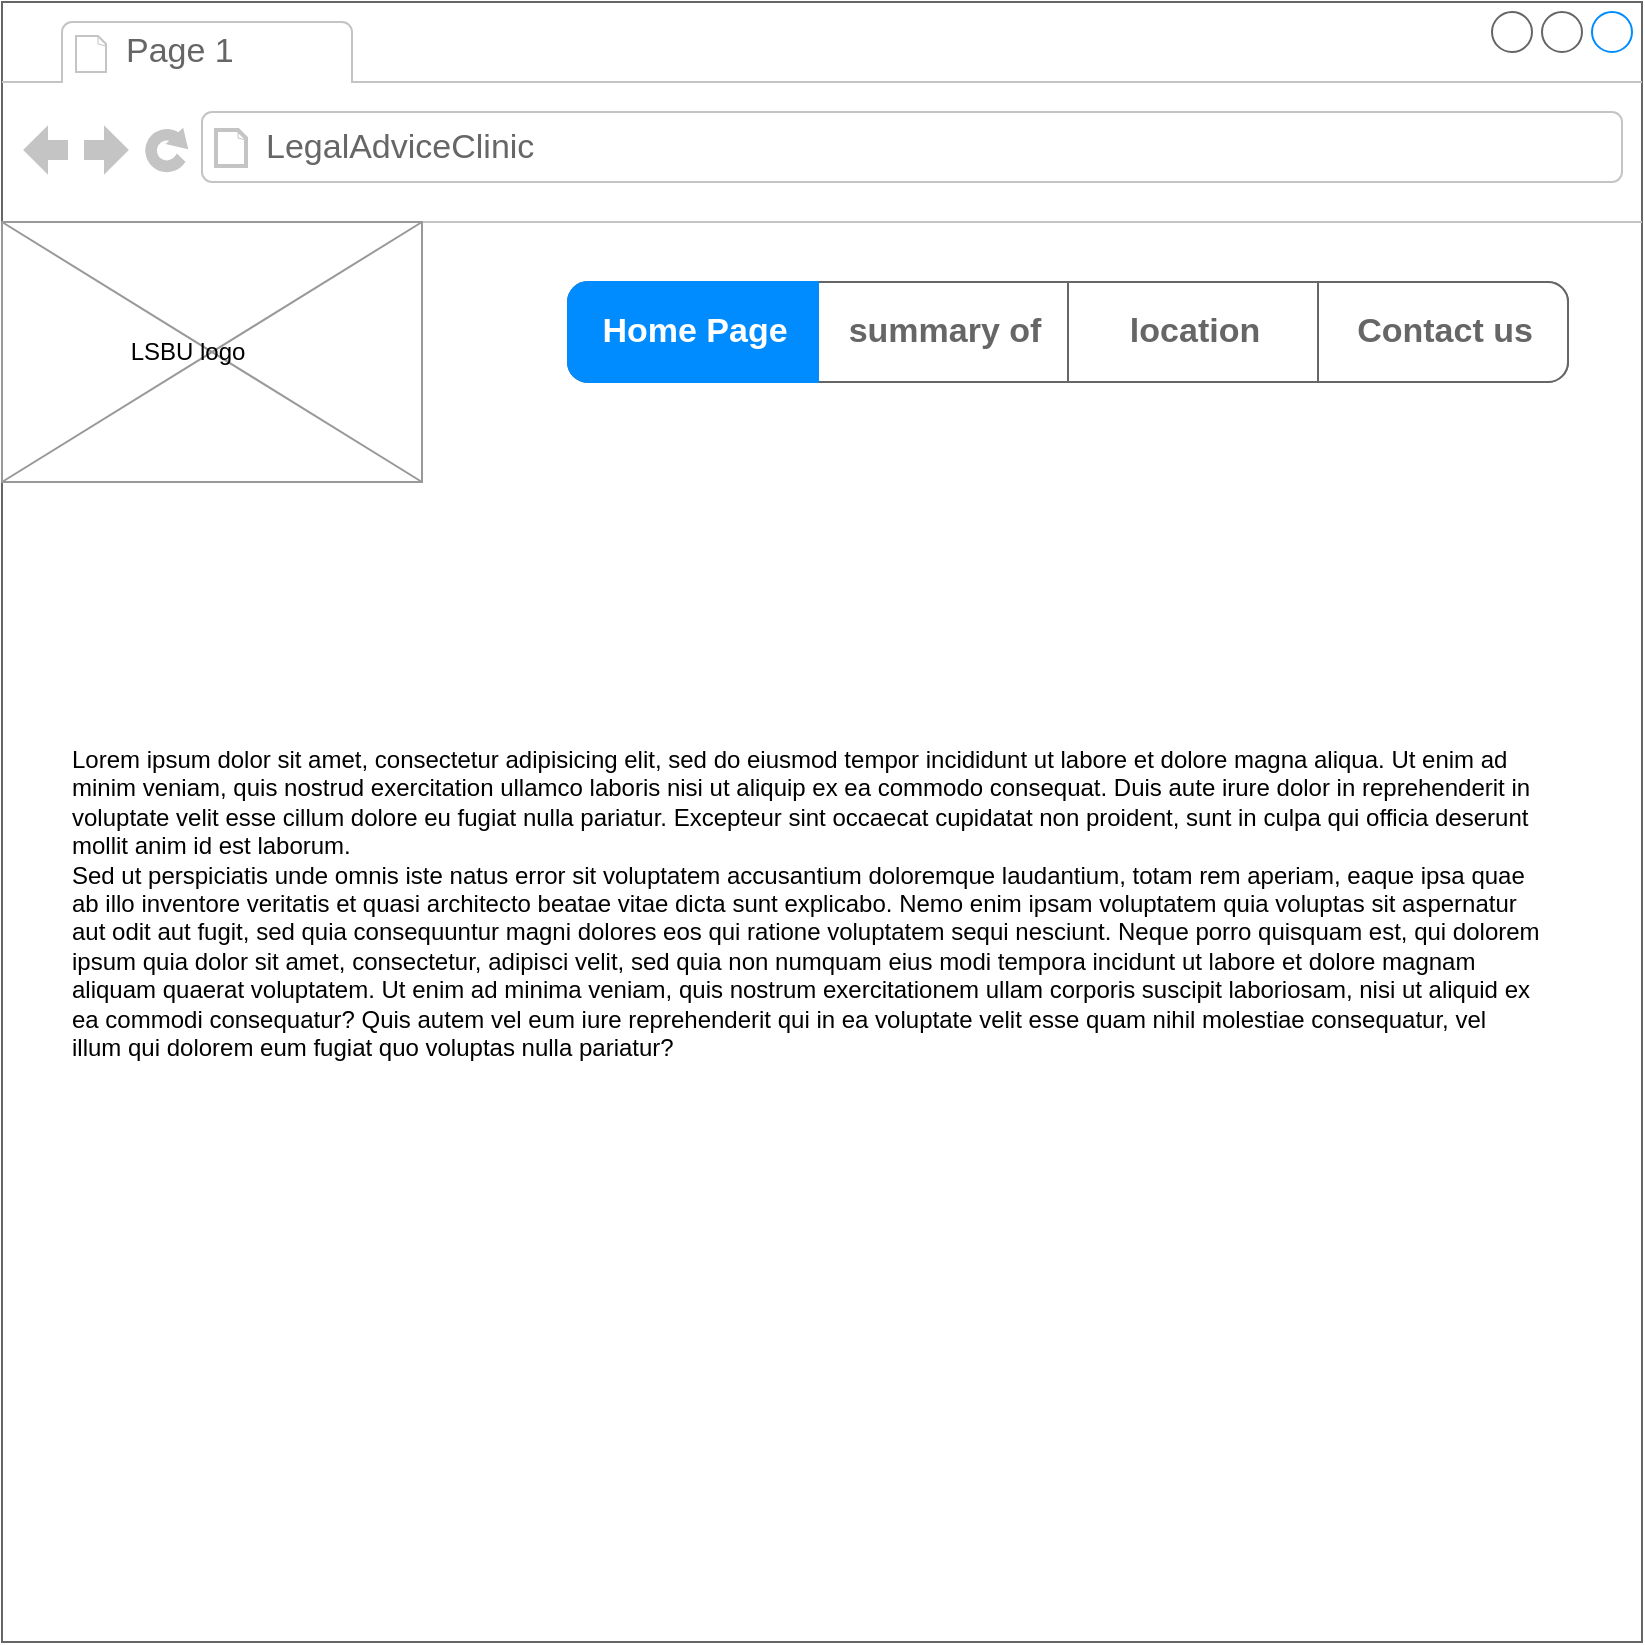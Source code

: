 <mxfile version="14.4.6" type="github">
  <diagram id="BW5clE8vUnSHMg9hO9bG" name="Page-1">
    <mxGraphModel dx="2031" dy="1089" grid="1" gridSize="10" guides="1" tooltips="1" connect="1" arrows="1" fold="1" page="1" pageScale="1" pageWidth="827" pageHeight="1169" math="0" shadow="0">
      <root>
        <mxCell id="0" />
        <mxCell id="1" parent="0" />
        <mxCell id="hoQ-fkfJZXfysMqbpziK-2" value="" style="strokeWidth=1;shadow=0;dashed=0;align=center;html=1;shape=mxgraph.mockup.containers.browserWindow;rSize=0;strokeColor=#666666;strokeColor2=#008cff;strokeColor3=#c4c4c4;mainText=,;recursiveResize=0;" vertex="1" parent="1">
          <mxGeometry x="7" y="10" width="820" height="820" as="geometry" />
        </mxCell>
        <mxCell id="hoQ-fkfJZXfysMqbpziK-3" value="Page 1" style="strokeWidth=1;shadow=0;dashed=0;align=center;html=1;shape=mxgraph.mockup.containers.anchor;fontSize=17;fontColor=#666666;align=left;" vertex="1" parent="hoQ-fkfJZXfysMqbpziK-2">
          <mxGeometry x="60" y="12" width="110" height="26" as="geometry" />
        </mxCell>
        <mxCell id="hoQ-fkfJZXfysMqbpziK-4" value="LegalAdviceClinic" style="strokeWidth=1;shadow=0;dashed=0;align=center;html=1;shape=mxgraph.mockup.containers.anchor;rSize=0;fontSize=17;fontColor=#666666;align=left;" vertex="1" parent="hoQ-fkfJZXfysMqbpziK-2">
          <mxGeometry x="130" y="60" width="250" height="26" as="geometry" />
        </mxCell>
        <mxCell id="hoQ-fkfJZXfysMqbpziK-5" value="" style="strokeWidth=1;shadow=0;dashed=0;align=center;html=1;shape=mxgraph.mockup.rrect;rSize=10;fillColor=#ffffff;strokeColor=#666666;" vertex="1" parent="hoQ-fkfJZXfysMqbpziK-2">
          <mxGeometry x="283" y="140" width="500" height="50" as="geometry" />
        </mxCell>
        <mxCell id="hoQ-fkfJZXfysMqbpziK-6" value="summary of" style="strokeColor=inherit;fillColor=inherit;gradientColor=inherit;strokeWidth=1;shadow=0;dashed=0;align=center;html=1;shape=mxgraph.mockup.rrect;rSize=0;fontSize=17;fontColor=#666666;fontStyle=1;resizeHeight=1;" vertex="1" parent="hoQ-fkfJZXfysMqbpziK-5">
          <mxGeometry width="125" height="50" relative="1" as="geometry">
            <mxPoint x="125" as="offset" />
          </mxGeometry>
        </mxCell>
        <mxCell id="hoQ-fkfJZXfysMqbpziK-7" value="location" style="strokeColor=inherit;fillColor=inherit;gradientColor=inherit;strokeWidth=1;shadow=0;dashed=0;align=center;html=1;shape=mxgraph.mockup.rrect;rSize=0;fontSize=17;fontColor=#666666;fontStyle=1;resizeHeight=1;" vertex="1" parent="hoQ-fkfJZXfysMqbpziK-5">
          <mxGeometry width="125" height="50" relative="1" as="geometry">
            <mxPoint x="250" as="offset" />
          </mxGeometry>
        </mxCell>
        <mxCell id="hoQ-fkfJZXfysMqbpziK-8" value="Contact us" style="strokeColor=inherit;fillColor=inherit;gradientColor=inherit;strokeWidth=1;shadow=0;dashed=0;align=center;html=1;shape=mxgraph.mockup.rightButton;rSize=10;fontSize=17;fontColor=#666666;fontStyle=1;resizeHeight=1;" vertex="1" parent="hoQ-fkfJZXfysMqbpziK-5">
          <mxGeometry x="1" width="125" height="50" relative="1" as="geometry">
            <mxPoint x="-125" as="offset" />
          </mxGeometry>
        </mxCell>
        <mxCell id="hoQ-fkfJZXfysMqbpziK-9" value="Home Page" style="strokeWidth=1;shadow=0;dashed=0;align=center;html=1;shape=mxgraph.mockup.leftButton;rSize=10;fontSize=17;fontColor=#ffffff;fontStyle=1;fillColor=#008cff;strokeColor=#008cff;resizeHeight=1;" vertex="1" parent="hoQ-fkfJZXfysMqbpziK-5">
          <mxGeometry width="125" height="50" relative="1" as="geometry" />
        </mxCell>
        <mxCell id="hoQ-fkfJZXfysMqbpziK-10" value="" style="verticalLabelPosition=bottom;shadow=0;dashed=0;align=center;html=1;verticalAlign=top;strokeWidth=1;shape=mxgraph.mockup.graphics.simpleIcon;strokeColor=#999999;" vertex="1" parent="hoQ-fkfJZXfysMqbpziK-2">
          <mxGeometry y="110" width="210" height="130" as="geometry" />
        </mxCell>
        <mxCell id="hoQ-fkfJZXfysMqbpziK-11" value="LSBU logo" style="text;html=1;strokeColor=none;fillColor=none;align=center;verticalAlign=middle;whiteSpace=wrap;rounded=0;" vertex="1" parent="hoQ-fkfJZXfysMqbpziK-2">
          <mxGeometry x="23" y="165" width="140" height="20" as="geometry" />
        </mxCell>
        <mxCell id="hoQ-fkfJZXfysMqbpziK-12" value="Lorem ipsum dolor sit amet, consectetur adipisicing elit, sed do eiusmod tempor incididunt ut labore et dolore magna aliqua. Ut enim ad minim veniam, quis nostrud exercitation ullamco laboris nisi ut aliquip ex ea commodo consequat. Duis aute irure dolor in reprehenderit in voluptate velit esse cillum dolore eu fugiat nulla pariatur. Excepteur sint occaecat cupidatat non proident, sunt in culpa qui officia deserunt mollit anim id est laborum.&#xa;Sed ut perspiciatis unde omnis iste natus error sit voluptatem accusantium doloremque laudantium, totam rem aperiam, eaque ipsa quae ab illo inventore veritatis et quasi architecto beatae vitae dicta sunt explicabo. Nemo enim ipsam voluptatem quia voluptas sit aspernatur aut odit aut fugit, sed quia consequuntur magni dolores eos qui ratione voluptatem sequi nesciunt. Neque porro quisquam est, qui dolorem ipsum quia dolor sit amet, consectetur, adipisci velit, sed quia non numquam eius modi tempora incidunt ut labore et dolore magnam aliquam quaerat voluptatem. Ut enim ad minima veniam, quis nostrum exercitationem ullam corporis suscipit laboriosam, nisi ut aliquid ex ea commodi consequatur? Quis autem vel eum iure reprehenderit qui in ea voluptate velit esse quam nihil molestiae consequatur, vel illum qui dolorem eum fugiat quo voluptas nulla pariatur?" style="text;spacingTop=-5;whiteSpace=wrap;html=1;align=left;fontSize=12;fontFamily=Helvetica;fillColor=none;strokeColor=none;" vertex="1" parent="hoQ-fkfJZXfysMqbpziK-2">
          <mxGeometry x="33" y="370" width="737" height="230" as="geometry" />
        </mxCell>
      </root>
    </mxGraphModel>
  </diagram>
</mxfile>
